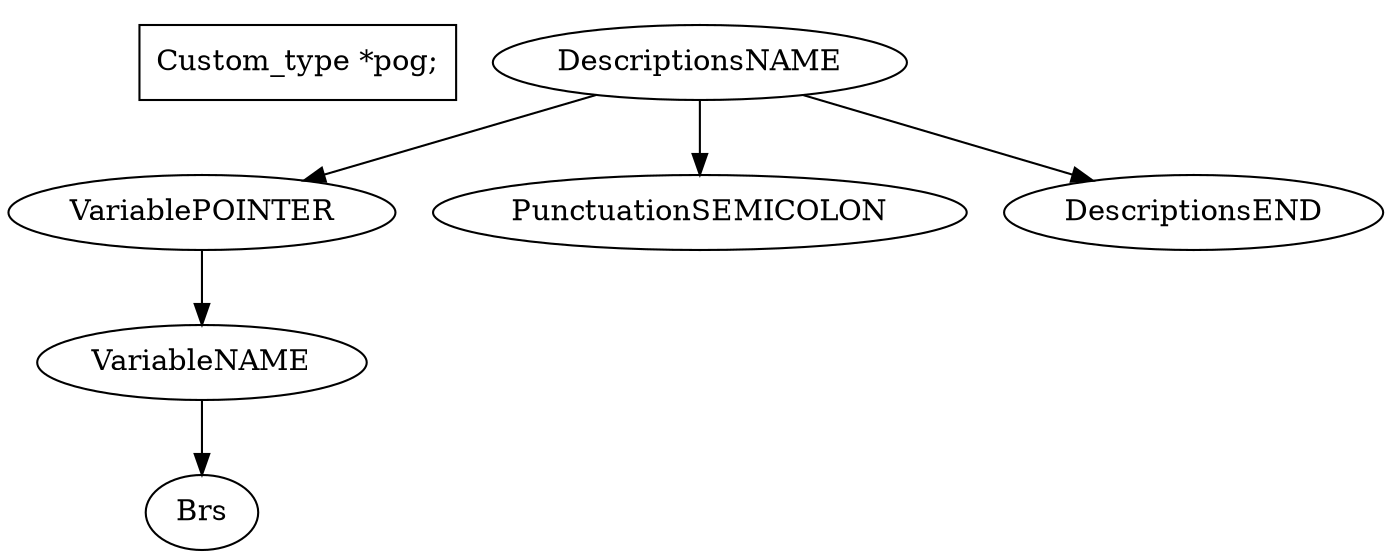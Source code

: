 digraph G { 
	subgraph clusterHeader {
		margin=0
		style="invis"
		HEADER [shape="box" label="Custom_type *pog;"];
	}	1->2;
	2->3;
	3->4;
	1->5;
	1->6;
	1[label=DescriptionsNAME];
	2[label=VariablePOINTER];
	3[label=VariableNAME];
	4[label=Brs];
	5[label=PunctuationSEMICOLON];
	6[label=DescriptionsEND];
}